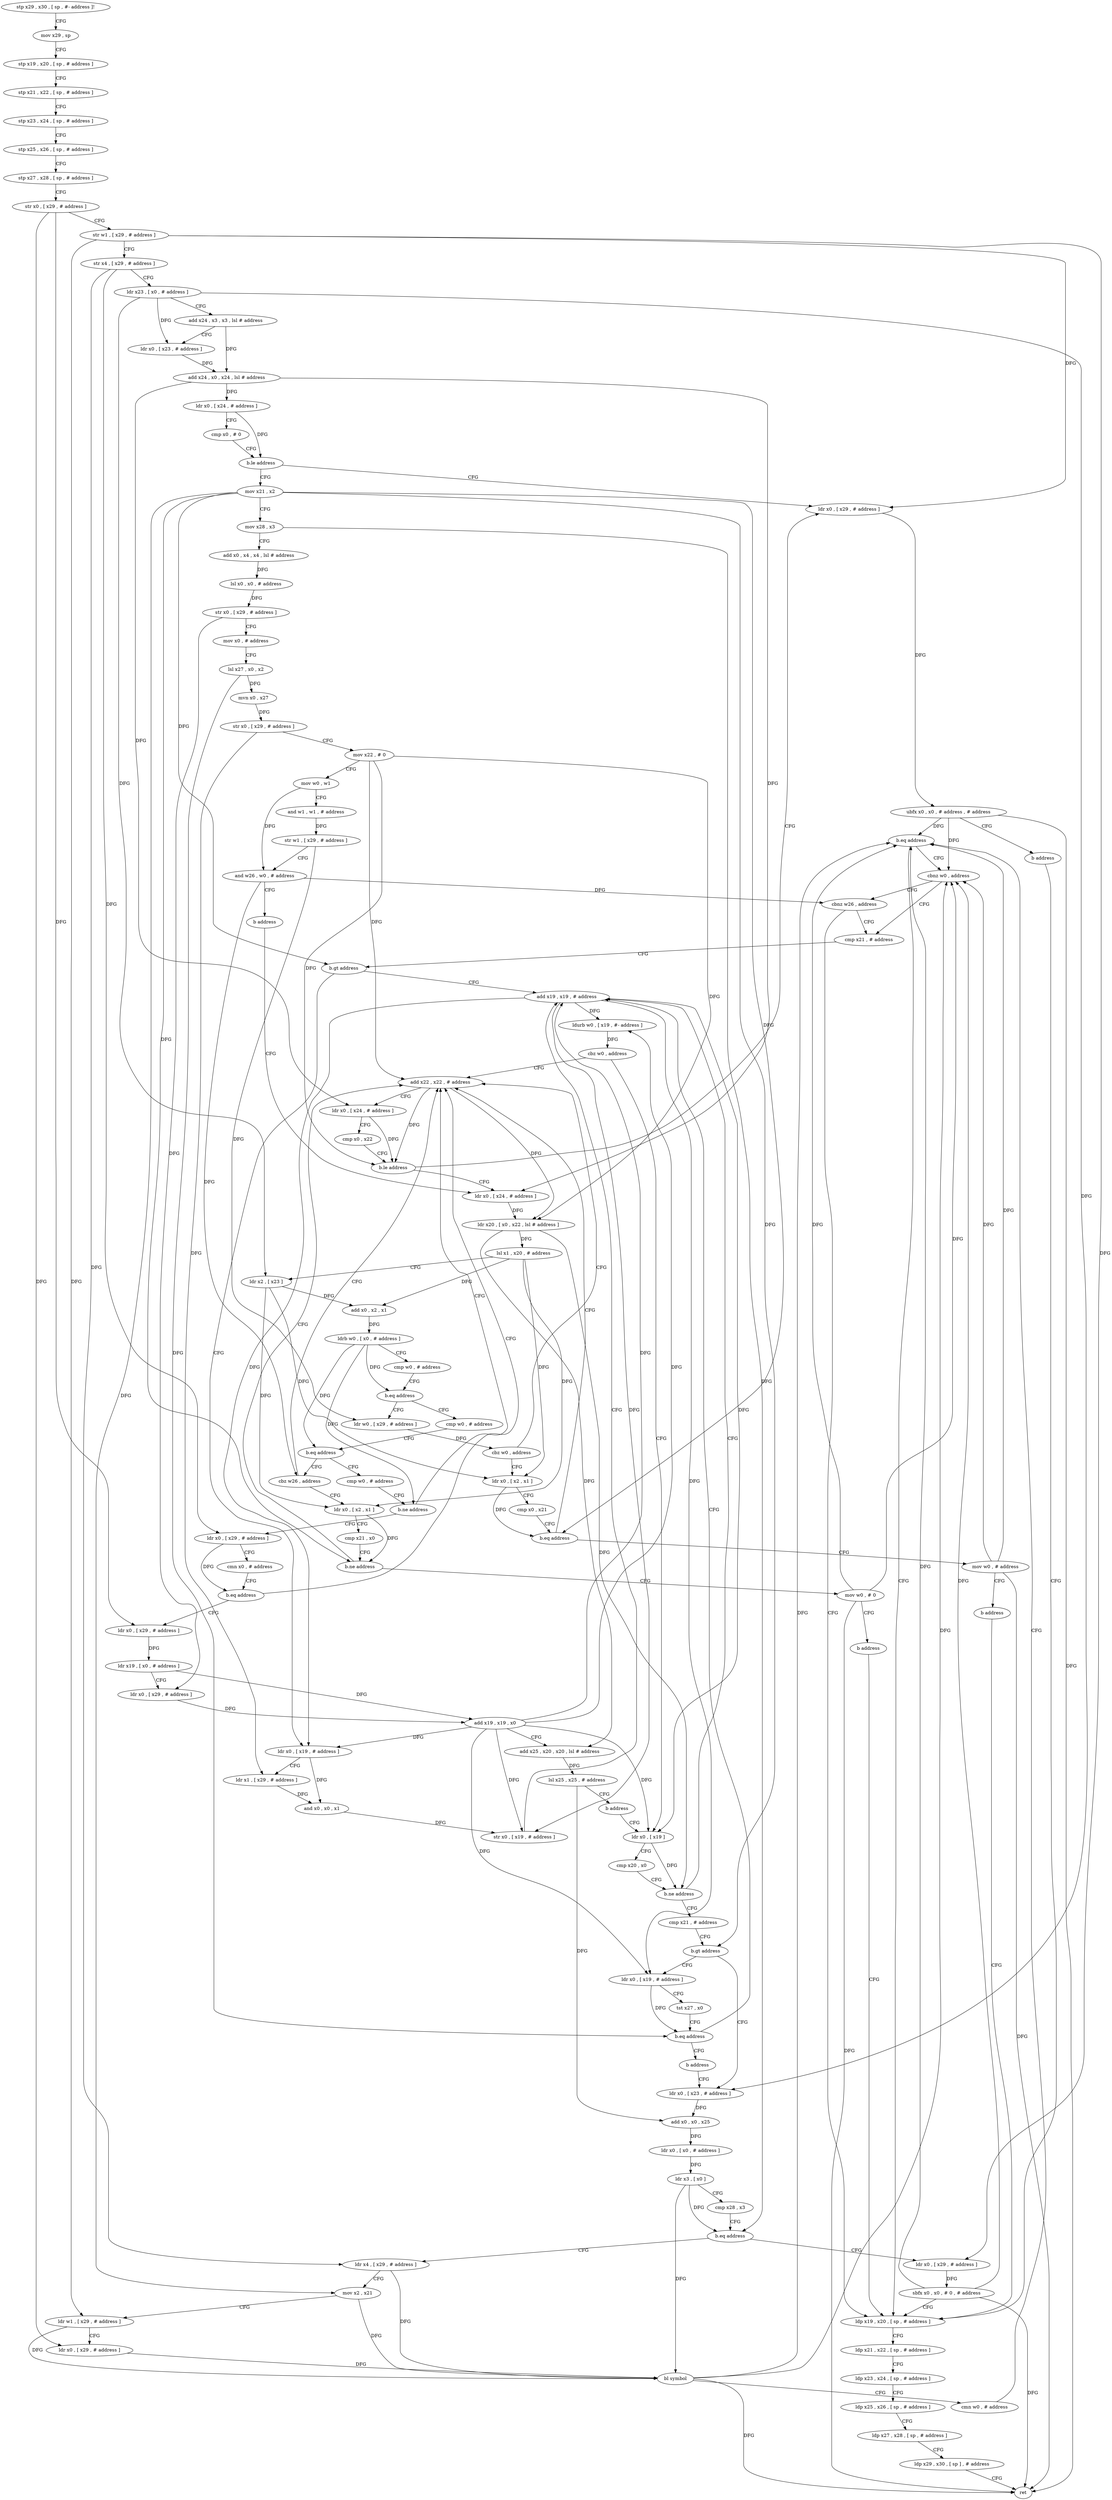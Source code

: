 digraph "func" {
"4320276" [label = "stp x29 , x30 , [ sp , #- address ]!" ]
"4320280" [label = "mov x29 , sp" ]
"4320284" [label = "stp x19 , x20 , [ sp , # address ]" ]
"4320288" [label = "stp x21 , x22 , [ sp , # address ]" ]
"4320292" [label = "stp x23 , x24 , [ sp , # address ]" ]
"4320296" [label = "stp x25 , x26 , [ sp , # address ]" ]
"4320300" [label = "stp x27 , x28 , [ sp , # address ]" ]
"4320304" [label = "str x0 , [ x29 , # address ]" ]
"4320308" [label = "str w1 , [ x29 , # address ]" ]
"4320312" [label = "str x4 , [ x29 , # address ]" ]
"4320316" [label = "ldr x23 , [ x0 , # address ]" ]
"4320320" [label = "add x24 , x3 , x3 , lsl # address" ]
"4320324" [label = "ldr x0 , [ x23 , # address ]" ]
"4320328" [label = "add x24 , x0 , x24 , lsl # address" ]
"4320332" [label = "ldr x0 , [ x24 , # address ]" ]
"4320336" [label = "cmp x0 , # 0" ]
"4320340" [label = "b.le address" ]
"4320720" [label = "ldr x0 , [ x29 , # address ]" ]
"4320344" [label = "mov x21 , x2" ]
"4320724" [label = "ubfx x0 , x0 , # address , # address" ]
"4320728" [label = "b address" ]
"4320544" [label = "ldp x19 , x20 , [ sp , # address ]" ]
"4320348" [label = "mov x28 , x3" ]
"4320352" [label = "add x0 , x4 , x4 , lsl # address" ]
"4320356" [label = "lsl x0 , x0 , # address" ]
"4320360" [label = "str x0 , [ x29 , # address ]" ]
"4320364" [label = "mov x0 , # address" ]
"4320368" [label = "lsl x27 , x0 , x2" ]
"4320372" [label = "mvn x0 , x27" ]
"4320376" [label = "str x0 , [ x29 , # address ]" ]
"4320380" [label = "mov x22 , # 0" ]
"4320384" [label = "mov w0 , w1" ]
"4320388" [label = "and w1 , w1 , # address" ]
"4320392" [label = "str w1 , [ x29 , # address ]" ]
"4320396" [label = "and w26 , w0 , # address" ]
"4320400" [label = "b address" ]
"4320608" [label = "ldr x0 , [ x24 , # address ]" ]
"4320548" [label = "ldp x21 , x22 , [ sp , # address ]" ]
"4320552" [label = "ldp x23 , x24 , [ sp , # address ]" ]
"4320556" [label = "ldp x25 , x26 , [ sp , # address ]" ]
"4320560" [label = "ldp x27 , x28 , [ sp , # address ]" ]
"4320564" [label = "ldp x29 , x30 , [ sp ] , # address" ]
"4320568" [label = "ret" ]
"4320612" [label = "ldr x20 , [ x0 , x22 , lsl # address ]" ]
"4320616" [label = "lsl x1 , x20 , # address" ]
"4320620" [label = "ldr x2 , [ x23 ]" ]
"4320624" [label = "add x0 , x2 , x1" ]
"4320628" [label = "ldrb w0 , [ x0 , # address ]" ]
"4320632" [label = "cmp w0 , # address" ]
"4320636" [label = "b.eq address" ]
"4320572" [label = "ldr w0 , [ x29 , # address ]" ]
"4320640" [label = "cmp w0 , # address" ]
"4320576" [label = "cbz w0 , address" ]
"4320592" [label = "add x22 , x22 , # address" ]
"4320580" [label = "ldr x0 , [ x2 , x1 ]" ]
"4320644" [label = "b.eq address" ]
"4320696" [label = "cbz w26 , address" ]
"4320648" [label = "cmp w0 , # address" ]
"4320596" [label = "ldr x0 , [ x24 , # address ]" ]
"4320600" [label = "cmp x0 , x22" ]
"4320604" [label = "b.le address" ]
"4320584" [label = "cmp x0 , x21" ]
"4320588" [label = "b.eq address" ]
"4320732" [label = "mov w0 , # address" ]
"4320700" [label = "ldr x0 , [ x2 , x1 ]" ]
"4320652" [label = "b.ne address" ]
"4320656" [label = "ldr x0 , [ x29 , # address ]" ]
"4320736" [label = "b address" ]
"4320704" [label = "cmp x21 , x0" ]
"4320708" [label = "b.ne address" ]
"4320712" [label = "mov w0 , # 0" ]
"4320660" [label = "cmn x0 , # address" ]
"4320664" [label = "b.eq address" ]
"4320668" [label = "ldr x0 , [ x29 , # address ]" ]
"4320716" [label = "b address" ]
"4320672" [label = "ldr x19 , [ x0 , # address ]" ]
"4320676" [label = "ldr x0 , [ x29 , # address ]" ]
"4320680" [label = "add x19 , x19 , x0" ]
"4320684" [label = "add x25 , x20 , x20 , lsl # address" ]
"4320688" [label = "lsl x25 , x25 , # address" ]
"4320692" [label = "b address" ]
"4320500" [label = "ldr x0 , [ x19 ]" ]
"4320504" [label = "cmp x20 , x0" ]
"4320508" [label = "b.ne address" ]
"4320488" [label = "add x19 , x19 , # address" ]
"4320512" [label = "cmp x21 , # address" ]
"4320492" [label = "ldurb w0 , [ x19 , #- address ]" ]
"4320496" [label = "cbz w0 , address" ]
"4320516" [label = "b.gt address" ]
"4320404" [label = "ldr x0 , [ x23 , # address ]" ]
"4320520" [label = "ldr x0 , [ x19 , # address ]" ]
"4320408" [label = "add x0 , x0 , x25" ]
"4320412" [label = "ldr x0 , [ x0 , # address ]" ]
"4320416" [label = "ldr x3 , [ x0 ]" ]
"4320420" [label = "cmp x28 , x3" ]
"4320424" [label = "b.eq address" ]
"4320536" [label = "ldr x0 , [ x29 , # address ]" ]
"4320428" [label = "ldr x4 , [ x29 , # address ]" ]
"4320524" [label = "tst x27 , x0" ]
"4320528" [label = "b.eq address" ]
"4320532" [label = "b address" ]
"4320540" [label = "sbfx x0 , x0 , # 0 , # address" ]
"4320432" [label = "mov x2 , x21" ]
"4320436" [label = "ldr w1 , [ x29 , # address ]" ]
"4320440" [label = "ldr x0 , [ x29 , # address ]" ]
"4320444" [label = "bl symbol" ]
"4320448" [label = "cmn w0 , # address" ]
"4320452" [label = "b.eq address" ]
"4320456" [label = "cbnz w0 , address" ]
"4320464" [label = "cmp x21 , # address" ]
"4320460" [label = "cbnz w26 , address" ]
"4320468" [label = "b.gt address" ]
"4320472" [label = "ldr x0 , [ x19 , # address ]" ]
"4320476" [label = "ldr x1 , [ x29 , # address ]" ]
"4320480" [label = "and x0 , x0 , x1" ]
"4320484" [label = "str x0 , [ x19 , # address ]" ]
"4320276" -> "4320280" [ label = "CFG" ]
"4320280" -> "4320284" [ label = "CFG" ]
"4320284" -> "4320288" [ label = "CFG" ]
"4320288" -> "4320292" [ label = "CFG" ]
"4320292" -> "4320296" [ label = "CFG" ]
"4320296" -> "4320300" [ label = "CFG" ]
"4320300" -> "4320304" [ label = "CFG" ]
"4320304" -> "4320308" [ label = "CFG" ]
"4320304" -> "4320668" [ label = "DFG" ]
"4320304" -> "4320440" [ label = "DFG" ]
"4320308" -> "4320312" [ label = "CFG" ]
"4320308" -> "4320720" [ label = "DFG" ]
"4320308" -> "4320536" [ label = "DFG" ]
"4320308" -> "4320436" [ label = "DFG" ]
"4320312" -> "4320316" [ label = "CFG" ]
"4320312" -> "4320656" [ label = "DFG" ]
"4320312" -> "4320428" [ label = "DFG" ]
"4320316" -> "4320320" [ label = "CFG" ]
"4320316" -> "4320324" [ label = "DFG" ]
"4320316" -> "4320620" [ label = "DFG" ]
"4320316" -> "4320404" [ label = "DFG" ]
"4320320" -> "4320324" [ label = "CFG" ]
"4320320" -> "4320328" [ label = "DFG" ]
"4320324" -> "4320328" [ label = "DFG" ]
"4320328" -> "4320332" [ label = "DFG" ]
"4320328" -> "4320608" [ label = "DFG" ]
"4320328" -> "4320596" [ label = "DFG" ]
"4320332" -> "4320336" [ label = "CFG" ]
"4320332" -> "4320340" [ label = "DFG" ]
"4320336" -> "4320340" [ label = "CFG" ]
"4320340" -> "4320720" [ label = "CFG" ]
"4320340" -> "4320344" [ label = "CFG" ]
"4320720" -> "4320724" [ label = "DFG" ]
"4320344" -> "4320348" [ label = "CFG" ]
"4320344" -> "4320588" [ label = "DFG" ]
"4320344" -> "4320708" [ label = "DFG" ]
"4320344" -> "4320516" [ label = "DFG" ]
"4320344" -> "4320432" [ label = "DFG" ]
"4320344" -> "4320468" [ label = "DFG" ]
"4320724" -> "4320728" [ label = "CFG" ]
"4320724" -> "4320568" [ label = "DFG" ]
"4320724" -> "4320452" [ label = "DFG" ]
"4320724" -> "4320456" [ label = "DFG" ]
"4320728" -> "4320544" [ label = "CFG" ]
"4320544" -> "4320548" [ label = "CFG" ]
"4320348" -> "4320352" [ label = "CFG" ]
"4320348" -> "4320424" [ label = "DFG" ]
"4320352" -> "4320356" [ label = "DFG" ]
"4320356" -> "4320360" [ label = "DFG" ]
"4320360" -> "4320364" [ label = "CFG" ]
"4320360" -> "4320676" [ label = "DFG" ]
"4320364" -> "4320368" [ label = "CFG" ]
"4320368" -> "4320372" [ label = "DFG" ]
"4320368" -> "4320528" [ label = "DFG" ]
"4320372" -> "4320376" [ label = "DFG" ]
"4320376" -> "4320380" [ label = "CFG" ]
"4320376" -> "4320476" [ label = "DFG" ]
"4320380" -> "4320384" [ label = "CFG" ]
"4320380" -> "4320612" [ label = "DFG" ]
"4320380" -> "4320592" [ label = "DFG" ]
"4320380" -> "4320604" [ label = "DFG" ]
"4320384" -> "4320388" [ label = "CFG" ]
"4320384" -> "4320396" [ label = "DFG" ]
"4320388" -> "4320392" [ label = "DFG" ]
"4320392" -> "4320396" [ label = "CFG" ]
"4320392" -> "4320572" [ label = "DFG" ]
"4320396" -> "4320400" [ label = "CFG" ]
"4320396" -> "4320696" [ label = "DFG" ]
"4320396" -> "4320460" [ label = "DFG" ]
"4320400" -> "4320608" [ label = "CFG" ]
"4320608" -> "4320612" [ label = "DFG" ]
"4320548" -> "4320552" [ label = "CFG" ]
"4320552" -> "4320556" [ label = "CFG" ]
"4320556" -> "4320560" [ label = "CFG" ]
"4320560" -> "4320564" [ label = "CFG" ]
"4320564" -> "4320568" [ label = "CFG" ]
"4320612" -> "4320616" [ label = "DFG" ]
"4320612" -> "4320684" [ label = "DFG" ]
"4320612" -> "4320508" [ label = "DFG" ]
"4320616" -> "4320620" [ label = "CFG" ]
"4320616" -> "4320624" [ label = "DFG" ]
"4320616" -> "4320580" [ label = "DFG" ]
"4320616" -> "4320700" [ label = "DFG" ]
"4320620" -> "4320624" [ label = "DFG" ]
"4320620" -> "4320580" [ label = "DFG" ]
"4320620" -> "4320700" [ label = "DFG" ]
"4320624" -> "4320628" [ label = "DFG" ]
"4320628" -> "4320632" [ label = "CFG" ]
"4320628" -> "4320636" [ label = "DFG" ]
"4320628" -> "4320644" [ label = "DFG" ]
"4320628" -> "4320652" [ label = "DFG" ]
"4320632" -> "4320636" [ label = "CFG" ]
"4320636" -> "4320572" [ label = "CFG" ]
"4320636" -> "4320640" [ label = "CFG" ]
"4320572" -> "4320576" [ label = "DFG" ]
"4320640" -> "4320644" [ label = "CFG" ]
"4320576" -> "4320592" [ label = "CFG" ]
"4320576" -> "4320580" [ label = "CFG" ]
"4320592" -> "4320596" [ label = "CFG" ]
"4320592" -> "4320612" [ label = "DFG" ]
"4320592" -> "4320604" [ label = "DFG" ]
"4320580" -> "4320584" [ label = "CFG" ]
"4320580" -> "4320588" [ label = "DFG" ]
"4320644" -> "4320696" [ label = "CFG" ]
"4320644" -> "4320648" [ label = "CFG" ]
"4320696" -> "4320592" [ label = "CFG" ]
"4320696" -> "4320700" [ label = "CFG" ]
"4320648" -> "4320652" [ label = "CFG" ]
"4320596" -> "4320600" [ label = "CFG" ]
"4320596" -> "4320604" [ label = "DFG" ]
"4320600" -> "4320604" [ label = "CFG" ]
"4320604" -> "4320720" [ label = "CFG" ]
"4320604" -> "4320608" [ label = "CFG" ]
"4320584" -> "4320588" [ label = "CFG" ]
"4320588" -> "4320732" [ label = "CFG" ]
"4320588" -> "4320592" [ label = "CFG" ]
"4320732" -> "4320736" [ label = "CFG" ]
"4320732" -> "4320568" [ label = "DFG" ]
"4320732" -> "4320452" [ label = "DFG" ]
"4320732" -> "4320456" [ label = "DFG" ]
"4320700" -> "4320704" [ label = "CFG" ]
"4320700" -> "4320708" [ label = "DFG" ]
"4320652" -> "4320592" [ label = "CFG" ]
"4320652" -> "4320656" [ label = "CFG" ]
"4320656" -> "4320660" [ label = "CFG" ]
"4320656" -> "4320664" [ label = "DFG" ]
"4320736" -> "4320544" [ label = "CFG" ]
"4320704" -> "4320708" [ label = "CFG" ]
"4320708" -> "4320592" [ label = "CFG" ]
"4320708" -> "4320712" [ label = "CFG" ]
"4320712" -> "4320716" [ label = "CFG" ]
"4320712" -> "4320568" [ label = "DFG" ]
"4320712" -> "4320452" [ label = "DFG" ]
"4320712" -> "4320456" [ label = "DFG" ]
"4320660" -> "4320664" [ label = "CFG" ]
"4320664" -> "4320592" [ label = "CFG" ]
"4320664" -> "4320668" [ label = "CFG" ]
"4320668" -> "4320672" [ label = "DFG" ]
"4320716" -> "4320544" [ label = "CFG" ]
"4320672" -> "4320676" [ label = "CFG" ]
"4320672" -> "4320680" [ label = "DFG" ]
"4320676" -> "4320680" [ label = "DFG" ]
"4320680" -> "4320684" [ label = "CFG" ]
"4320680" -> "4320500" [ label = "DFG" ]
"4320680" -> "4320488" [ label = "DFG" ]
"4320680" -> "4320492" [ label = "DFG" ]
"4320680" -> "4320520" [ label = "DFG" ]
"4320680" -> "4320472" [ label = "DFG" ]
"4320680" -> "4320484" [ label = "DFG" ]
"4320684" -> "4320688" [ label = "DFG" ]
"4320688" -> "4320692" [ label = "CFG" ]
"4320688" -> "4320408" [ label = "DFG" ]
"4320692" -> "4320500" [ label = "CFG" ]
"4320500" -> "4320504" [ label = "CFG" ]
"4320500" -> "4320508" [ label = "DFG" ]
"4320504" -> "4320508" [ label = "CFG" ]
"4320508" -> "4320488" [ label = "CFG" ]
"4320508" -> "4320512" [ label = "CFG" ]
"4320488" -> "4320492" [ label = "DFG" ]
"4320488" -> "4320500" [ label = "DFG" ]
"4320488" -> "4320520" [ label = "DFG" ]
"4320488" -> "4320472" [ label = "DFG" ]
"4320488" -> "4320484" [ label = "DFG" ]
"4320512" -> "4320516" [ label = "CFG" ]
"4320492" -> "4320496" [ label = "DFG" ]
"4320496" -> "4320592" [ label = "CFG" ]
"4320496" -> "4320500" [ label = "CFG" ]
"4320516" -> "4320404" [ label = "CFG" ]
"4320516" -> "4320520" [ label = "CFG" ]
"4320404" -> "4320408" [ label = "DFG" ]
"4320520" -> "4320524" [ label = "CFG" ]
"4320520" -> "4320528" [ label = "DFG" ]
"4320408" -> "4320412" [ label = "DFG" ]
"4320412" -> "4320416" [ label = "DFG" ]
"4320416" -> "4320420" [ label = "CFG" ]
"4320416" -> "4320424" [ label = "DFG" ]
"4320416" -> "4320444" [ label = "DFG" ]
"4320420" -> "4320424" [ label = "CFG" ]
"4320424" -> "4320536" [ label = "CFG" ]
"4320424" -> "4320428" [ label = "CFG" ]
"4320536" -> "4320540" [ label = "DFG" ]
"4320428" -> "4320432" [ label = "CFG" ]
"4320428" -> "4320444" [ label = "DFG" ]
"4320524" -> "4320528" [ label = "CFG" ]
"4320528" -> "4320488" [ label = "CFG" ]
"4320528" -> "4320532" [ label = "CFG" ]
"4320532" -> "4320404" [ label = "CFG" ]
"4320540" -> "4320544" [ label = "CFG" ]
"4320540" -> "4320568" [ label = "DFG" ]
"4320540" -> "4320452" [ label = "DFG" ]
"4320540" -> "4320456" [ label = "DFG" ]
"4320432" -> "4320436" [ label = "CFG" ]
"4320432" -> "4320444" [ label = "DFG" ]
"4320436" -> "4320440" [ label = "CFG" ]
"4320436" -> "4320444" [ label = "DFG" ]
"4320440" -> "4320444" [ label = "DFG" ]
"4320444" -> "4320448" [ label = "CFG" ]
"4320444" -> "4320568" [ label = "DFG" ]
"4320444" -> "4320452" [ label = "DFG" ]
"4320444" -> "4320456" [ label = "DFG" ]
"4320448" -> "4320452" [ label = "CFG" ]
"4320452" -> "4320544" [ label = "CFG" ]
"4320452" -> "4320456" [ label = "CFG" ]
"4320456" -> "4320464" [ label = "CFG" ]
"4320456" -> "4320460" [ label = "CFG" ]
"4320464" -> "4320468" [ label = "CFG" ]
"4320460" -> "4320544" [ label = "CFG" ]
"4320460" -> "4320464" [ label = "CFG" ]
"4320468" -> "4320488" [ label = "CFG" ]
"4320468" -> "4320472" [ label = "CFG" ]
"4320472" -> "4320476" [ label = "CFG" ]
"4320472" -> "4320480" [ label = "DFG" ]
"4320476" -> "4320480" [ label = "DFG" ]
"4320480" -> "4320484" [ label = "DFG" ]
"4320484" -> "4320488" [ label = "CFG" ]
}
